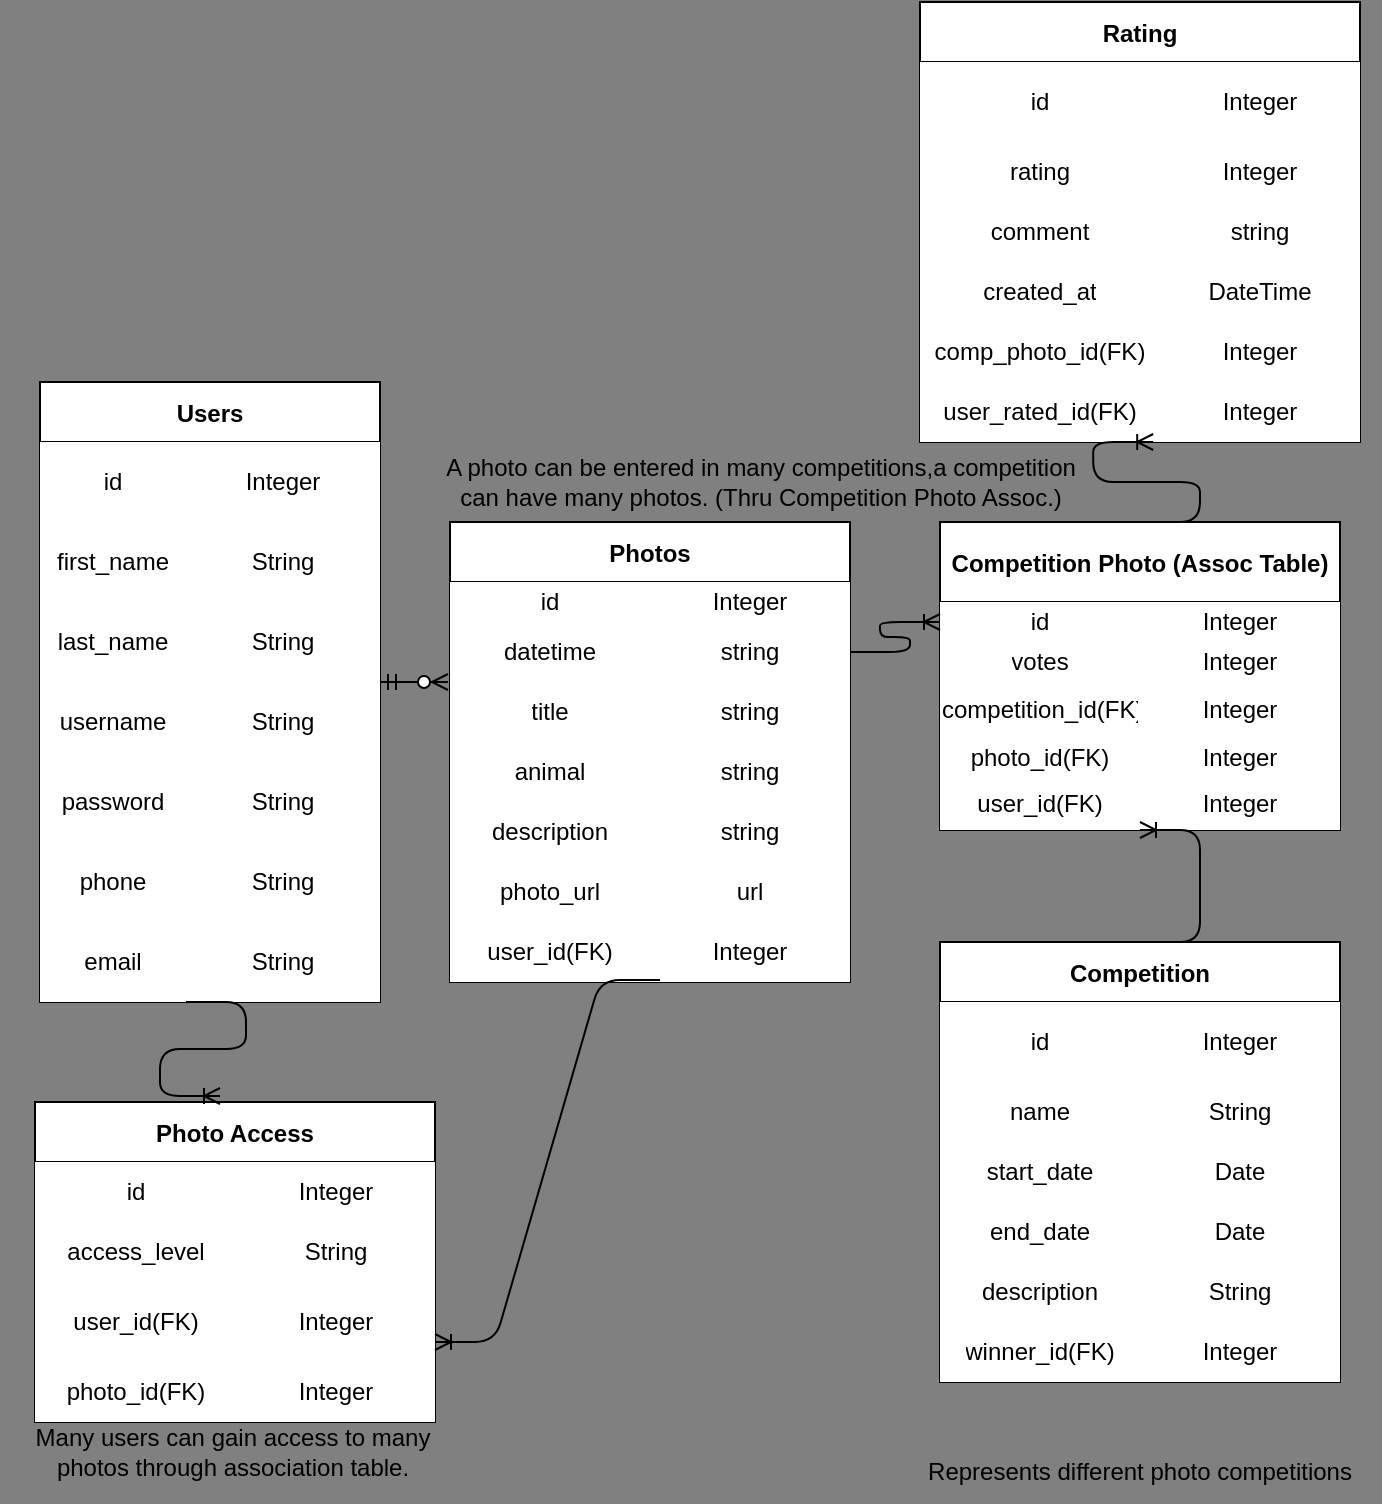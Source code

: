 <mxfile>
    <diagram id="8ulODFv3efhb9_DeGFup" name="Page-1">
        <mxGraphModel dx="866" dy="468" grid="1" gridSize="10" guides="1" tooltips="1" connect="1" arrows="1" fold="1" page="1" pageScale="1" pageWidth="850" pageHeight="1100" background="#808080" math="0" shadow="0">
            <root>
                <mxCell id="0"/>
                <mxCell id="1" parent="0"/>
                <mxCell id="2" value="Users" style="shape=table;startSize=30;container=1;collapsible=0;childLayout=tableLayout;fontStyle=1;align=center;movable=1;resizable=1;rotatable=1;deletable=1;editable=1;connectable=1;swimlaneFillColor=none;fillStyle=solid;" parent="1" vertex="1">
                    <mxGeometry x="20" y="230" width="170" height="310" as="geometry"/>
                </mxCell>
                <mxCell id="3" value="" style="shape=tableRow;horizontal=0;startSize=0;swimlaneHead=0;swimlaneBody=0;top=0;left=0;bottom=0;right=0;collapsible=0;dropTarget=0;fillColor=none;points=[[0,0.5],[1,0.5]];portConstraint=eastwest;movable=0;resizable=0;rotatable=0;deletable=0;editable=0;connectable=0;" parent="2" vertex="1">
                    <mxGeometry y="30" width="170" height="40" as="geometry"/>
                </mxCell>
                <mxCell id="4" value="id" style="shape=partialRectangle;html=1;whiteSpace=wrap;connectable=1;fillColor=default;top=0;left=0;bottom=0;right=0;overflow=hidden;movable=1;resizable=1;rotatable=1;deletable=1;editable=1;" parent="3" vertex="1">
                    <mxGeometry width="73" height="40" as="geometry">
                        <mxRectangle width="73" height="40" as="alternateBounds"/>
                    </mxGeometry>
                </mxCell>
                <mxCell id="5" value="Integer" style="shape=partialRectangle;html=1;whiteSpace=wrap;connectable=1;fillColor=default;top=0;left=0;bottom=0;right=0;overflow=hidden;movable=1;resizable=1;rotatable=1;deletable=1;editable=1;" parent="3" vertex="1">
                    <mxGeometry x="73" width="97" height="40" as="geometry">
                        <mxRectangle width="97" height="40" as="alternateBounds"/>
                    </mxGeometry>
                </mxCell>
                <mxCell id="6" value="" style="shape=tableRow;horizontal=0;startSize=0;swimlaneHead=0;swimlaneBody=0;top=0;left=0;bottom=0;right=0;collapsible=0;dropTarget=0;fillColor=none;points=[[0,0.5],[1,0.5]];portConstraint=eastwest;movable=0;resizable=0;rotatable=0;deletable=0;editable=0;connectable=0;" parent="2" vertex="1">
                    <mxGeometry y="70" width="170" height="40" as="geometry"/>
                </mxCell>
                <mxCell id="7" value="first_name" style="shape=partialRectangle;html=1;whiteSpace=wrap;connectable=1;fillColor=default;top=0;left=0;bottom=0;right=0;overflow=hidden;movable=1;resizable=1;rotatable=1;deletable=1;editable=1;" parent="6" vertex="1">
                    <mxGeometry width="73" height="40" as="geometry">
                        <mxRectangle width="73" height="40" as="alternateBounds"/>
                    </mxGeometry>
                </mxCell>
                <mxCell id="8" value="String" style="shape=partialRectangle;html=1;whiteSpace=wrap;connectable=1;fillColor=default;top=0;left=0;bottom=0;right=0;overflow=hidden;movable=1;resizable=1;rotatable=1;deletable=1;editable=1;" parent="6" vertex="1">
                    <mxGeometry x="73" width="97" height="40" as="geometry">
                        <mxRectangle width="97" height="40" as="alternateBounds"/>
                    </mxGeometry>
                </mxCell>
                <mxCell id="9" style="shape=tableRow;horizontal=0;startSize=0;swimlaneHead=0;swimlaneBody=0;top=0;left=0;bottom=0;right=0;collapsible=0;dropTarget=0;fillColor=none;points=[[0,0.5],[1,0.5]];portConstraint=eastwest;movable=0;resizable=0;rotatable=0;deletable=0;editable=0;connectable=0;" parent="2" vertex="1">
                    <mxGeometry y="110" width="170" height="40" as="geometry"/>
                </mxCell>
                <mxCell id="10" value="last_name" style="shape=partialRectangle;html=1;whiteSpace=wrap;connectable=1;fillColor=default;top=0;left=0;bottom=0;right=0;overflow=hidden;movable=1;resizable=1;rotatable=1;deletable=1;editable=1;" parent="9" vertex="1">
                    <mxGeometry width="73" height="40" as="geometry">
                        <mxRectangle width="73" height="40" as="alternateBounds"/>
                    </mxGeometry>
                </mxCell>
                <mxCell id="11" value="String" style="shape=partialRectangle;html=1;whiteSpace=wrap;connectable=1;fillColor=default;top=0;left=0;bottom=0;right=0;overflow=hidden;movable=1;resizable=1;rotatable=1;deletable=1;editable=1;" parent="9" vertex="1">
                    <mxGeometry x="73" width="97" height="40" as="geometry">
                        <mxRectangle width="97" height="40" as="alternateBounds"/>
                    </mxGeometry>
                </mxCell>
                <mxCell id="12" value="" style="shape=tableRow;horizontal=0;startSize=0;swimlaneHead=0;swimlaneBody=0;top=0;left=0;bottom=0;right=0;collapsible=0;dropTarget=0;fillColor=none;points=[[0,0.5],[1,0.5]];portConstraint=eastwest;movable=0;resizable=0;rotatable=0;deletable=0;editable=0;connectable=0;" parent="2" vertex="1">
                    <mxGeometry y="150" width="170" height="40" as="geometry"/>
                </mxCell>
                <mxCell id="13" value="username" style="shape=partialRectangle;html=1;whiteSpace=wrap;connectable=1;fillColor=default;top=0;left=0;bottom=0;right=0;overflow=hidden;movable=1;resizable=1;rotatable=1;deletable=1;editable=1;" parent="12" vertex="1">
                    <mxGeometry width="73" height="40" as="geometry">
                        <mxRectangle width="73" height="40" as="alternateBounds"/>
                    </mxGeometry>
                </mxCell>
                <mxCell id="14" value="String" style="shape=partialRectangle;html=1;whiteSpace=wrap;connectable=1;fillColor=default;top=0;left=0;bottom=0;right=0;overflow=hidden;movable=1;resizable=1;rotatable=1;deletable=1;editable=1;" parent="12" vertex="1">
                    <mxGeometry x="73" width="97" height="40" as="geometry">
                        <mxRectangle width="97" height="40" as="alternateBounds"/>
                    </mxGeometry>
                </mxCell>
                <mxCell id="15" value="" style="shape=tableRow;horizontal=0;startSize=0;swimlaneHead=0;swimlaneBody=0;top=0;left=0;bottom=0;right=0;collapsible=0;dropTarget=0;fillColor=none;points=[[0,0.5],[1,0.5]];portConstraint=eastwest;movable=0;resizable=0;rotatable=0;deletable=0;editable=0;connectable=0;" parent="2" vertex="1">
                    <mxGeometry y="190" width="170" height="40" as="geometry"/>
                </mxCell>
                <mxCell id="16" value="password" style="shape=partialRectangle;html=1;whiteSpace=wrap;connectable=1;fillColor=default;top=0;left=0;bottom=0;right=0;overflow=hidden;movable=1;resizable=1;rotatable=1;deletable=1;editable=1;" parent="15" vertex="1">
                    <mxGeometry width="73" height="40" as="geometry">
                        <mxRectangle width="73" height="40" as="alternateBounds"/>
                    </mxGeometry>
                </mxCell>
                <mxCell id="17" value="String" style="shape=partialRectangle;html=1;whiteSpace=wrap;connectable=1;fillColor=default;top=0;left=0;bottom=0;right=0;overflow=hidden;movable=1;resizable=1;rotatable=1;deletable=1;editable=1;" parent="15" vertex="1">
                    <mxGeometry x="73" width="97" height="40" as="geometry">
                        <mxRectangle width="97" height="40" as="alternateBounds"/>
                    </mxGeometry>
                </mxCell>
                <mxCell id="18" value="" style="shape=tableRow;horizontal=0;startSize=0;swimlaneHead=0;swimlaneBody=0;top=0;left=0;bottom=0;right=0;collapsible=0;dropTarget=0;fillColor=none;points=[[0,0.5],[1,0.5]];portConstraint=eastwest;movable=0;resizable=0;rotatable=0;deletable=0;editable=0;connectable=0;" parent="2" vertex="1">
                    <mxGeometry y="230" width="170" height="40" as="geometry"/>
                </mxCell>
                <mxCell id="19" value="phone" style="shape=partialRectangle;html=1;whiteSpace=wrap;connectable=1;fillColor=default;top=0;left=0;bottom=0;right=0;overflow=hidden;movable=1;resizable=1;rotatable=1;deletable=1;editable=1;" parent="18" vertex="1">
                    <mxGeometry width="73" height="40" as="geometry">
                        <mxRectangle width="73" height="40" as="alternateBounds"/>
                    </mxGeometry>
                </mxCell>
                <mxCell id="20" value="String" style="shape=partialRectangle;html=1;whiteSpace=wrap;connectable=1;fillColor=default;top=0;left=0;bottom=0;right=0;overflow=hidden;movable=1;resizable=1;rotatable=1;deletable=1;editable=1;" parent="18" vertex="1">
                    <mxGeometry x="73" width="97" height="40" as="geometry">
                        <mxRectangle width="97" height="40" as="alternateBounds"/>
                    </mxGeometry>
                </mxCell>
                <mxCell id="21" style="shape=tableRow;horizontal=0;startSize=0;swimlaneHead=0;swimlaneBody=0;top=0;left=0;bottom=0;right=0;collapsible=0;dropTarget=0;fillColor=none;points=[[0,0.5],[1,0.5]];portConstraint=eastwest;movable=0;resizable=0;rotatable=0;deletable=0;editable=0;connectable=0;" parent="2" vertex="1">
                    <mxGeometry y="270" width="170" height="40" as="geometry"/>
                </mxCell>
                <mxCell id="22" value="email" style="shape=partialRectangle;html=1;whiteSpace=wrap;connectable=1;fillColor=default;top=0;left=0;bottom=0;right=0;overflow=hidden;movable=1;resizable=1;rotatable=1;deletable=1;editable=1;" parent="21" vertex="1">
                    <mxGeometry width="73" height="40" as="geometry">
                        <mxRectangle width="73" height="40" as="alternateBounds"/>
                    </mxGeometry>
                </mxCell>
                <mxCell id="23" value="String" style="shape=partialRectangle;html=1;whiteSpace=wrap;connectable=1;fillColor=default;top=0;left=0;bottom=0;right=0;overflow=hidden;movable=1;resizable=1;rotatable=1;deletable=1;editable=1;" parent="21" vertex="1">
                    <mxGeometry x="73" width="97" height="40" as="geometry">
                        <mxRectangle width="97" height="40" as="alternateBounds"/>
                    </mxGeometry>
                </mxCell>
                <mxCell id="40" value="Photos" style="shape=table;startSize=30;container=1;collapsible=0;childLayout=tableLayout;fontStyle=1;align=center;" parent="1" vertex="1">
                    <mxGeometry x="225" y="300" width="200" height="230" as="geometry"/>
                </mxCell>
                <mxCell id="41" value="" style="shape=tableRow;horizontal=0;startSize=0;swimlaneHead=0;swimlaneBody=0;top=0;left=0;bottom=0;right=0;collapsible=0;dropTarget=0;fillColor=none;points=[[0,0.5],[1,0.5]];portConstraint=eastwest;" parent="40" vertex="1">
                    <mxGeometry y="30" width="200" height="20" as="geometry"/>
                </mxCell>
                <mxCell id="42" value="id" style="shape=partialRectangle;html=1;whiteSpace=wrap;connectable=0;fillColor=default;top=0;left=0;bottom=0;right=0;overflow=hidden;" parent="41" vertex="1">
                    <mxGeometry width="100" height="20" as="geometry">
                        <mxRectangle width="100" height="20" as="alternateBounds"/>
                    </mxGeometry>
                </mxCell>
                <mxCell id="43" value="Integer" style="shape=partialRectangle;html=1;whiteSpace=wrap;connectable=0;fillColor=default;top=0;left=0;bottom=0;right=0;overflow=hidden;" parent="41" vertex="1">
                    <mxGeometry x="100" width="100" height="20" as="geometry">
                        <mxRectangle width="100" height="20" as="alternateBounds"/>
                    </mxGeometry>
                </mxCell>
                <mxCell id="45" value="" style="shape=tableRow;horizontal=0;startSize=0;swimlaneHead=0;swimlaneBody=0;top=0;left=0;bottom=0;right=0;collapsible=0;dropTarget=0;fillColor=none;points=[[0,0.5],[1,0.5]];portConstraint=eastwest;" parent="40" vertex="1">
                    <mxGeometry y="50" width="200" height="30" as="geometry"/>
                </mxCell>
                <mxCell id="46" value="datetime" style="shape=partialRectangle;html=1;whiteSpace=wrap;connectable=0;fillColor=default;top=0;left=0;bottom=0;right=0;overflow=hidden;" parent="45" vertex="1">
                    <mxGeometry width="100" height="30" as="geometry">
                        <mxRectangle width="100" height="30" as="alternateBounds"/>
                    </mxGeometry>
                </mxCell>
                <mxCell id="47" value="string" style="shape=partialRectangle;html=1;whiteSpace=wrap;connectable=0;fillColor=default;top=0;left=0;bottom=0;right=0;overflow=hidden;" parent="45" vertex="1">
                    <mxGeometry x="100" width="100" height="30" as="geometry">
                        <mxRectangle width="100" height="30" as="alternateBounds"/>
                    </mxGeometry>
                </mxCell>
                <mxCell id="333" style="shape=tableRow;horizontal=0;startSize=0;swimlaneHead=0;swimlaneBody=0;top=0;left=0;bottom=0;right=0;collapsible=0;dropTarget=0;fillColor=none;points=[[0,0.5],[1,0.5]];portConstraint=eastwest;" parent="40" vertex="1">
                    <mxGeometry y="80" width="200" height="30" as="geometry"/>
                </mxCell>
                <mxCell id="334" value="title" style="shape=partialRectangle;html=1;whiteSpace=wrap;connectable=0;fillColor=default;top=0;left=0;bottom=0;right=0;overflow=hidden;" parent="333" vertex="1">
                    <mxGeometry width="100" height="30" as="geometry">
                        <mxRectangle width="100" height="30" as="alternateBounds"/>
                    </mxGeometry>
                </mxCell>
                <mxCell id="335" value="string" style="shape=partialRectangle;html=1;whiteSpace=wrap;connectable=0;fillColor=default;top=0;left=0;bottom=0;right=0;overflow=hidden;" parent="333" vertex="1">
                    <mxGeometry x="100" width="100" height="30" as="geometry">
                        <mxRectangle width="100" height="30" as="alternateBounds"/>
                    </mxGeometry>
                </mxCell>
                <mxCell id="348" style="shape=tableRow;horizontal=0;startSize=0;swimlaneHead=0;swimlaneBody=0;top=0;left=0;bottom=0;right=0;collapsible=0;dropTarget=0;fillColor=none;points=[[0,0.5],[1,0.5]];portConstraint=eastwest;" vertex="1" parent="40">
                    <mxGeometry y="110" width="200" height="30" as="geometry"/>
                </mxCell>
                <mxCell id="349" value="animal" style="shape=partialRectangle;html=1;whiteSpace=wrap;connectable=0;fillColor=default;top=0;left=0;bottom=0;right=0;overflow=hidden;" vertex="1" parent="348">
                    <mxGeometry width="100" height="30" as="geometry">
                        <mxRectangle width="100" height="30" as="alternateBounds"/>
                    </mxGeometry>
                </mxCell>
                <mxCell id="350" value="string" style="shape=partialRectangle;html=1;whiteSpace=wrap;connectable=0;fillColor=default;top=0;left=0;bottom=0;right=0;overflow=hidden;" vertex="1" parent="348">
                    <mxGeometry x="100" width="100" height="30" as="geometry">
                        <mxRectangle width="100" height="30" as="alternateBounds"/>
                    </mxGeometry>
                </mxCell>
                <mxCell id="336" style="shape=tableRow;horizontal=0;startSize=0;swimlaneHead=0;swimlaneBody=0;top=0;left=0;bottom=0;right=0;collapsible=0;dropTarget=0;fillColor=none;points=[[0,0.5],[1,0.5]];portConstraint=eastwest;" parent="40" vertex="1">
                    <mxGeometry y="140" width="200" height="30" as="geometry"/>
                </mxCell>
                <mxCell id="337" value="description" style="shape=partialRectangle;html=1;whiteSpace=wrap;connectable=0;fillColor=default;top=0;left=0;bottom=0;right=0;overflow=hidden;" parent="336" vertex="1">
                    <mxGeometry width="100" height="30" as="geometry">
                        <mxRectangle width="100" height="30" as="alternateBounds"/>
                    </mxGeometry>
                </mxCell>
                <mxCell id="338" value="string" style="shape=partialRectangle;html=1;whiteSpace=wrap;connectable=0;fillColor=default;top=0;left=0;bottom=0;right=0;overflow=hidden;" parent="336" vertex="1">
                    <mxGeometry x="100" width="100" height="30" as="geometry">
                        <mxRectangle width="100" height="30" as="alternateBounds"/>
                    </mxGeometry>
                </mxCell>
                <mxCell id="122" style="shape=tableRow;horizontal=0;startSize=0;swimlaneHead=0;swimlaneBody=0;top=0;left=0;bottom=0;right=0;collapsible=0;dropTarget=0;fillColor=none;points=[[0,0.5],[1,0.5]];portConstraint=eastwest;" parent="40" vertex="1">
                    <mxGeometry y="170" width="200" height="30" as="geometry"/>
                </mxCell>
                <mxCell id="123" value="photo_url" style="shape=partialRectangle;html=1;whiteSpace=wrap;connectable=0;fillColor=default;top=0;left=0;bottom=0;right=0;overflow=hidden;" parent="122" vertex="1">
                    <mxGeometry width="100" height="30" as="geometry">
                        <mxRectangle width="100" height="30" as="alternateBounds"/>
                    </mxGeometry>
                </mxCell>
                <mxCell id="124" value="url" style="shape=partialRectangle;html=1;whiteSpace=wrap;connectable=0;fillColor=default;top=0;left=0;bottom=0;right=0;overflow=hidden;" parent="122" vertex="1">
                    <mxGeometry x="100" width="100" height="30" as="geometry">
                        <mxRectangle width="100" height="30" as="alternateBounds"/>
                    </mxGeometry>
                </mxCell>
                <mxCell id="294" style="shape=tableRow;horizontal=0;startSize=0;swimlaneHead=0;swimlaneBody=0;top=0;left=0;bottom=0;right=0;collapsible=0;dropTarget=0;fillColor=none;points=[[0,0.5],[1,0.5]];portConstraint=eastwest;" parent="40" vertex="1">
                    <mxGeometry y="200" width="200" height="30" as="geometry"/>
                </mxCell>
                <mxCell id="295" value="user_id(FK)" style="shape=partialRectangle;html=1;whiteSpace=wrap;connectable=0;fillColor=default;top=0;left=0;bottom=0;right=0;overflow=hidden;" parent="294" vertex="1">
                    <mxGeometry width="100" height="30" as="geometry">
                        <mxRectangle width="100" height="30" as="alternateBounds"/>
                    </mxGeometry>
                </mxCell>
                <mxCell id="296" value="Integer" style="shape=partialRectangle;html=1;whiteSpace=wrap;connectable=0;fillColor=default;top=0;left=0;bottom=0;right=0;overflow=hidden;" parent="294" vertex="1">
                    <mxGeometry x="100" width="100" height="30" as="geometry">
                        <mxRectangle width="100" height="30" as="alternateBounds"/>
                    </mxGeometry>
                </mxCell>
                <mxCell id="96" value="Competition Photo (Assoc Table)" style="shape=table;startSize=40;container=1;collapsible=0;childLayout=tableLayout;fontStyle=1;align=center;fillColor=default;" parent="1" vertex="1">
                    <mxGeometry x="470" y="300" width="200" height="154" as="geometry"/>
                </mxCell>
                <mxCell id="97" value="" style="shape=tableRow;horizontal=0;startSize=0;swimlaneHead=0;swimlaneBody=0;top=0;left=0;bottom=0;right=0;collapsible=0;dropTarget=0;fillColor=none;points=[[0,0.5],[1,0.5]];portConstraint=eastwest;" parent="96" vertex="1">
                    <mxGeometry y="40" width="200" height="20" as="geometry"/>
                </mxCell>
                <mxCell id="98" value="id" style="shape=partialRectangle;html=1;whiteSpace=wrap;connectable=0;fillColor=default;top=0;left=0;bottom=0;right=0;overflow=hidden;" parent="97" vertex="1">
                    <mxGeometry width="100" height="20" as="geometry">
                        <mxRectangle width="100" height="20" as="alternateBounds"/>
                    </mxGeometry>
                </mxCell>
                <mxCell id="99" value="Integer" style="shape=partialRectangle;html=1;whiteSpace=wrap;connectable=0;fillColor=default;top=0;left=0;bottom=0;right=0;overflow=hidden;" parent="97" vertex="1">
                    <mxGeometry x="100" width="100" height="20" as="geometry">
                        <mxRectangle width="100" height="20" as="alternateBounds"/>
                    </mxGeometry>
                </mxCell>
                <mxCell id="339" style="shape=tableRow;horizontal=0;startSize=0;swimlaneHead=0;swimlaneBody=0;top=0;left=0;bottom=0;right=0;collapsible=0;dropTarget=0;fillColor=none;points=[[0,0.5],[1,0.5]];portConstraint=eastwest;" parent="96" vertex="1">
                    <mxGeometry y="60" width="200" height="20" as="geometry"/>
                </mxCell>
                <mxCell id="340" value="votes" style="shape=partialRectangle;html=1;whiteSpace=wrap;connectable=0;fillColor=default;top=0;left=0;bottom=0;right=0;overflow=hidden;" parent="339" vertex="1">
                    <mxGeometry width="100" height="20" as="geometry">
                        <mxRectangle width="100" height="20" as="alternateBounds"/>
                    </mxGeometry>
                </mxCell>
                <mxCell id="341" value="Integer" style="shape=partialRectangle;html=1;whiteSpace=wrap;connectable=0;fillColor=default;top=0;left=0;bottom=0;right=0;overflow=hidden;" parent="339" vertex="1">
                    <mxGeometry x="100" width="100" height="20" as="geometry">
                        <mxRectangle width="100" height="20" as="alternateBounds"/>
                    </mxGeometry>
                </mxCell>
                <mxCell id="100" value="" style="shape=tableRow;horizontal=0;startSize=0;swimlaneHead=0;swimlaneBody=0;top=0;left=0;bottom=0;right=0;collapsible=0;dropTarget=0;fillColor=none;points=[[0,0.5],[1,0.5]];portConstraint=eastwest;strokeColor=none;swimlaneLine=0;" parent="96" vertex="1">
                    <mxGeometry y="80" width="200" height="28" as="geometry"/>
                </mxCell>
                <mxCell id="101" value="competition_id(FK)" style="shape=partialRectangle;html=1;whiteSpace=wrap;connectable=0;fillColor=default;top=0;left=0;bottom=0;right=0;overflow=hidden;" parent="100" vertex="1">
                    <mxGeometry width="100" height="28" as="geometry">
                        <mxRectangle width="100" height="28" as="alternateBounds"/>
                    </mxGeometry>
                </mxCell>
                <mxCell id="102" value="Integer" style="shape=partialRectangle;html=1;whiteSpace=wrap;connectable=0;fillColor=default;top=0;left=0;bottom=0;right=0;overflow=hidden;" parent="100" vertex="1">
                    <mxGeometry x="100" width="100" height="28" as="geometry">
                        <mxRectangle width="100" height="28" as="alternateBounds"/>
                    </mxGeometry>
                </mxCell>
                <mxCell id="103" value="" style="shape=tableRow;horizontal=0;startSize=0;swimlaneHead=0;swimlaneBody=0;top=0;left=0;bottom=0;right=0;collapsible=0;dropTarget=0;fillColor=none;points=[[0,0.5],[1,0.5]];portConstraint=eastwest;strokeColor=none;swimlaneLine=0;" parent="96" vertex="1">
                    <mxGeometry y="108" width="200" height="19" as="geometry"/>
                </mxCell>
                <mxCell id="104" value="photo_id(FK)" style="shape=partialRectangle;html=1;whiteSpace=wrap;connectable=0;fillColor=default;top=0;left=0;bottom=0;right=0;overflow=hidden;" parent="103" vertex="1">
                    <mxGeometry width="100" height="19" as="geometry">
                        <mxRectangle width="100" height="19" as="alternateBounds"/>
                    </mxGeometry>
                </mxCell>
                <mxCell id="105" value="Integer" style="shape=partialRectangle;html=1;whiteSpace=wrap;connectable=0;fillColor=default;top=0;left=0;bottom=0;right=0;overflow=hidden;" parent="103" vertex="1">
                    <mxGeometry x="100" width="100" height="19" as="geometry">
                        <mxRectangle width="100" height="19" as="alternateBounds"/>
                    </mxGeometry>
                </mxCell>
                <mxCell id="239" style="shape=tableRow;horizontal=0;startSize=0;swimlaneHead=0;swimlaneBody=0;top=0;left=0;bottom=0;right=0;collapsible=0;dropTarget=0;fillColor=none;points=[[0,0.5],[1,0.5]];portConstraint=eastwest;strokeColor=none;swimlaneLine=0;" parent="96" vertex="1">
                    <mxGeometry y="127" width="200" height="27" as="geometry"/>
                </mxCell>
                <mxCell id="240" value="user_id(FK)" style="shape=partialRectangle;html=1;whiteSpace=wrap;connectable=0;fillColor=default;top=0;left=0;bottom=0;right=0;overflow=hidden;" parent="239" vertex="1">
                    <mxGeometry width="100" height="27" as="geometry">
                        <mxRectangle width="100" height="27" as="alternateBounds"/>
                    </mxGeometry>
                </mxCell>
                <mxCell id="241" value="Integer" style="shape=partialRectangle;html=1;whiteSpace=wrap;connectable=0;fillColor=default;top=0;left=0;bottom=0;right=0;overflow=hidden;" parent="239" vertex="1">
                    <mxGeometry x="100" width="100" height="27" as="geometry">
                        <mxRectangle width="100" height="27" as="alternateBounds"/>
                    </mxGeometry>
                </mxCell>
                <mxCell id="106" value="Photo Access" style="shape=table;startSize=30;container=1;collapsible=0;childLayout=tableLayout;fontStyle=1;align=center;" parent="1" vertex="1">
                    <mxGeometry x="17.5" y="590" width="200" height="160" as="geometry"/>
                </mxCell>
                <mxCell id="107" value="" style="shape=tableRow;horizontal=0;startSize=0;swimlaneHead=0;swimlaneBody=0;top=0;left=0;bottom=0;right=0;collapsible=0;dropTarget=0;fillColor=none;points=[[0,0.5],[1,0.5]];portConstraint=eastwest;" parent="106" vertex="1">
                    <mxGeometry y="30" width="200" height="30" as="geometry"/>
                </mxCell>
                <mxCell id="108" value="id" style="shape=partialRectangle;html=1;whiteSpace=wrap;connectable=0;fillColor=default;top=0;left=0;bottom=0;right=0;overflow=hidden;" parent="107" vertex="1">
                    <mxGeometry width="100" height="30" as="geometry">
                        <mxRectangle width="100" height="30" as="alternateBounds"/>
                    </mxGeometry>
                </mxCell>
                <mxCell id="109" value="Integer" style="shape=partialRectangle;html=1;whiteSpace=wrap;connectable=0;fillColor=default;top=0;left=0;bottom=0;right=0;overflow=hidden;" parent="107" vertex="1">
                    <mxGeometry x="100" width="100" height="30" as="geometry">
                        <mxRectangle width="100" height="30" as="alternateBounds"/>
                    </mxGeometry>
                </mxCell>
                <mxCell id="113" value="" style="shape=tableRow;horizontal=0;startSize=0;swimlaneHead=0;swimlaneBody=0;top=0;left=0;bottom=0;right=0;collapsible=0;dropTarget=0;fillColor=none;points=[[0,0.5],[1,0.5]];portConstraint=eastwest;" parent="106" vertex="1">
                    <mxGeometry y="60" width="200" height="30" as="geometry"/>
                </mxCell>
                <mxCell id="114" value="access_level" style="shape=partialRectangle;html=1;whiteSpace=wrap;connectable=0;fillColor=default;top=0;left=0;bottom=0;right=0;overflow=hidden;" parent="113" vertex="1">
                    <mxGeometry width="100" height="30" as="geometry">
                        <mxRectangle width="100" height="30" as="alternateBounds"/>
                    </mxGeometry>
                </mxCell>
                <mxCell id="115" value="String" style="shape=partialRectangle;html=1;whiteSpace=wrap;connectable=0;fillColor=default;top=0;left=0;bottom=0;right=0;overflow=hidden;" parent="113" vertex="1">
                    <mxGeometry x="100" width="100" height="30" as="geometry">
                        <mxRectangle width="100" height="30" as="alternateBounds"/>
                    </mxGeometry>
                </mxCell>
                <mxCell id="297" style="shape=tableRow;horizontal=0;startSize=0;swimlaneHead=0;swimlaneBody=0;top=0;left=0;bottom=0;right=0;collapsible=0;dropTarget=0;fillColor=none;points=[[0,0.5],[1,0.5]];portConstraint=eastwest;" parent="106" vertex="1">
                    <mxGeometry y="90" width="200" height="40" as="geometry"/>
                </mxCell>
                <mxCell id="298" value="user_id(FK)" style="shape=partialRectangle;html=1;whiteSpace=wrap;connectable=0;fillColor=default;top=0;left=0;bottom=0;right=0;overflow=hidden;" parent="297" vertex="1">
                    <mxGeometry width="100" height="40" as="geometry">
                        <mxRectangle width="100" height="40" as="alternateBounds"/>
                    </mxGeometry>
                </mxCell>
                <mxCell id="299" value="Integer" style="shape=partialRectangle;html=1;whiteSpace=wrap;connectable=0;fillColor=default;top=0;left=0;bottom=0;right=0;overflow=hidden;" parent="297" vertex="1">
                    <mxGeometry x="100" width="100" height="40" as="geometry">
                        <mxRectangle width="100" height="40" as="alternateBounds"/>
                    </mxGeometry>
                </mxCell>
                <mxCell id="300" style="shape=tableRow;horizontal=0;startSize=0;swimlaneHead=0;swimlaneBody=0;top=0;left=0;bottom=0;right=0;collapsible=0;dropTarget=0;fillColor=none;points=[[0,0.5],[1,0.5]];portConstraint=eastwest;" parent="106" vertex="1">
                    <mxGeometry y="130" width="200" height="30" as="geometry"/>
                </mxCell>
                <mxCell id="301" value="photo_id(FK)" style="shape=partialRectangle;html=1;whiteSpace=wrap;connectable=0;fillColor=default;top=0;left=0;bottom=0;right=0;overflow=hidden;" parent="300" vertex="1">
                    <mxGeometry width="100" height="30" as="geometry">
                        <mxRectangle width="100" height="30" as="alternateBounds"/>
                    </mxGeometry>
                </mxCell>
                <mxCell id="302" value="Integer" style="shape=partialRectangle;html=1;whiteSpace=wrap;connectable=0;fillColor=default;top=0;left=0;bottom=0;right=0;overflow=hidden;" parent="300" vertex="1">
                    <mxGeometry x="100" width="100" height="30" as="geometry">
                        <mxRectangle width="100" height="30" as="alternateBounds"/>
                    </mxGeometry>
                </mxCell>
                <mxCell id="255" value="Rating" style="shape=table;startSize=30;container=1;collapsible=0;childLayout=tableLayout;fontStyle=1;align=center;fillColor=default;" parent="1" vertex="1">
                    <mxGeometry x="460" y="40" width="220" height="220" as="geometry"/>
                </mxCell>
                <mxCell id="256" value="" style="shape=tableRow;horizontal=0;startSize=0;swimlaneHead=0;swimlaneBody=0;top=0;left=0;bottom=0;right=0;collapsible=0;dropTarget=0;fillColor=none;points=[[0,0.5],[1,0.5]];portConstraint=eastwest;" parent="255" vertex="1">
                    <mxGeometry y="30" width="220" height="40" as="geometry"/>
                </mxCell>
                <mxCell id="257" value="id" style="shape=partialRectangle;html=1;whiteSpace=wrap;connectable=0;fillColor=default;top=0;left=0;bottom=0;right=0;overflow=hidden;" parent="256" vertex="1">
                    <mxGeometry width="120" height="40" as="geometry">
                        <mxRectangle width="120" height="40" as="alternateBounds"/>
                    </mxGeometry>
                </mxCell>
                <mxCell id="258" value="Integer" style="shape=partialRectangle;html=1;whiteSpace=wrap;connectable=0;fillColor=default;top=0;left=0;bottom=0;right=0;overflow=hidden;" parent="256" vertex="1">
                    <mxGeometry x="120" width="100" height="40" as="geometry">
                        <mxRectangle width="100" height="40" as="alternateBounds"/>
                    </mxGeometry>
                </mxCell>
                <mxCell id="259" value="" style="shape=tableRow;horizontal=0;startSize=0;swimlaneHead=0;swimlaneBody=0;top=0;left=0;bottom=0;right=0;collapsible=0;dropTarget=0;fillColor=none;points=[[0,0.5],[1,0.5]];portConstraint=eastwest;strokeColor=none;swimlaneLine=0;" parent="255" vertex="1">
                    <mxGeometry y="70" width="220" height="30" as="geometry"/>
                </mxCell>
                <mxCell id="260" value="rating" style="shape=partialRectangle;html=1;whiteSpace=wrap;connectable=0;fillColor=default;top=0;left=0;bottom=0;right=0;overflow=hidden;" parent="259" vertex="1">
                    <mxGeometry width="120" height="30" as="geometry">
                        <mxRectangle width="120" height="30" as="alternateBounds"/>
                    </mxGeometry>
                </mxCell>
                <mxCell id="261" value="Integer" style="shape=partialRectangle;html=1;whiteSpace=wrap;connectable=0;fillColor=default;top=0;left=0;bottom=0;right=0;overflow=hidden;" parent="259" vertex="1">
                    <mxGeometry x="120" width="100" height="30" as="geometry">
                        <mxRectangle width="100" height="30" as="alternateBounds"/>
                    </mxGeometry>
                </mxCell>
                <mxCell id="342" style="shape=tableRow;horizontal=0;startSize=0;swimlaneHead=0;swimlaneBody=0;top=0;left=0;bottom=0;right=0;collapsible=0;dropTarget=0;fillColor=none;points=[[0,0.5],[1,0.5]];portConstraint=eastwest;strokeColor=none;swimlaneLine=0;" parent="255" vertex="1">
                    <mxGeometry y="100" width="220" height="30" as="geometry"/>
                </mxCell>
                <mxCell id="343" value="comment" style="shape=partialRectangle;html=1;whiteSpace=wrap;connectable=0;fillColor=default;top=0;left=0;bottom=0;right=0;overflow=hidden;" parent="342" vertex="1">
                    <mxGeometry width="120" height="30" as="geometry">
                        <mxRectangle width="120" height="30" as="alternateBounds"/>
                    </mxGeometry>
                </mxCell>
                <mxCell id="344" value="string" style="shape=partialRectangle;html=1;whiteSpace=wrap;connectable=0;fillColor=default;top=0;left=0;bottom=0;right=0;overflow=hidden;" parent="342" vertex="1">
                    <mxGeometry x="120" width="100" height="30" as="geometry">
                        <mxRectangle width="100" height="30" as="alternateBounds"/>
                    </mxGeometry>
                </mxCell>
                <mxCell id="345" style="shape=tableRow;horizontal=0;startSize=0;swimlaneHead=0;swimlaneBody=0;top=0;left=0;bottom=0;right=0;collapsible=0;dropTarget=0;fillColor=none;points=[[0,0.5],[1,0.5]];portConstraint=eastwest;strokeColor=none;swimlaneLine=0;" parent="255" vertex="1">
                    <mxGeometry y="130" width="220" height="30" as="geometry"/>
                </mxCell>
                <mxCell id="346" value="created_at" style="shape=partialRectangle;html=1;whiteSpace=wrap;connectable=0;fillColor=default;top=0;left=0;bottom=0;right=0;overflow=hidden;" parent="345" vertex="1">
                    <mxGeometry width="120" height="30" as="geometry">
                        <mxRectangle width="120" height="30" as="alternateBounds"/>
                    </mxGeometry>
                </mxCell>
                <mxCell id="347" value="DateTime" style="shape=partialRectangle;html=1;whiteSpace=wrap;connectable=0;fillColor=default;top=0;left=0;bottom=0;right=0;overflow=hidden;" parent="345" vertex="1">
                    <mxGeometry x="120" width="100" height="30" as="geometry">
                        <mxRectangle width="100" height="30" as="alternateBounds"/>
                    </mxGeometry>
                </mxCell>
                <mxCell id="262" value="" style="shape=tableRow;horizontal=0;startSize=0;swimlaneHead=0;swimlaneBody=0;top=0;left=0;bottom=0;right=0;collapsible=0;dropTarget=0;fillColor=none;points=[[0,0.5],[1,0.5]];portConstraint=eastwest;strokeColor=none;swimlaneLine=0;" parent="255" vertex="1">
                    <mxGeometry y="160" width="220" height="30" as="geometry"/>
                </mxCell>
                <mxCell id="263" value="comp_photo_id(FK)" style="shape=partialRectangle;html=1;whiteSpace=wrap;connectable=0;fillColor=default;top=0;left=0;bottom=0;right=0;overflow=hidden;" parent="262" vertex="1">
                    <mxGeometry width="120" height="30" as="geometry">
                        <mxRectangle width="120" height="30" as="alternateBounds"/>
                    </mxGeometry>
                </mxCell>
                <mxCell id="264" value="Integer" style="shape=partialRectangle;html=1;whiteSpace=wrap;connectable=0;fillColor=default;top=0;left=0;bottom=0;right=0;overflow=hidden;" parent="262" vertex="1">
                    <mxGeometry x="120" width="100" height="30" as="geometry">
                        <mxRectangle width="100" height="30" as="alternateBounds"/>
                    </mxGeometry>
                </mxCell>
                <mxCell id="265" style="shape=tableRow;horizontal=0;startSize=0;swimlaneHead=0;swimlaneBody=0;top=0;left=0;bottom=0;right=0;collapsible=0;dropTarget=0;fillColor=none;points=[[0,0.5],[1,0.5]];portConstraint=eastwest;strokeColor=none;swimlaneLine=0;" parent="255" vertex="1">
                    <mxGeometry y="190" width="220" height="30" as="geometry"/>
                </mxCell>
                <mxCell id="266" value="user_rated_id(FK)" style="shape=partialRectangle;html=1;whiteSpace=wrap;connectable=0;fillColor=default;top=0;left=0;bottom=0;right=0;overflow=hidden;" parent="265" vertex="1">
                    <mxGeometry width="120" height="30" as="geometry">
                        <mxRectangle width="120" height="30" as="alternateBounds"/>
                    </mxGeometry>
                </mxCell>
                <mxCell id="267" value="Integer" style="shape=partialRectangle;html=1;whiteSpace=wrap;connectable=0;fillColor=default;top=0;left=0;bottom=0;right=0;overflow=hidden;" parent="265" vertex="1">
                    <mxGeometry x="120" width="100" height="30" as="geometry">
                        <mxRectangle width="100" height="30" as="alternateBounds"/>
                    </mxGeometry>
                </mxCell>
                <mxCell id="268" value="Competition" style="shape=table;startSize=30;container=1;collapsible=0;childLayout=tableLayout;fontStyle=1;align=center;fillColor=default;" parent="1" vertex="1">
                    <mxGeometry x="470" y="510" width="200" height="220" as="geometry"/>
                </mxCell>
                <mxCell id="269" value="" style="shape=tableRow;horizontal=0;startSize=0;swimlaneHead=0;swimlaneBody=0;top=0;left=0;bottom=0;right=0;collapsible=0;dropTarget=0;fillColor=none;points=[[0,0.5],[1,0.5]];portConstraint=eastwest;" parent="268" vertex="1">
                    <mxGeometry y="30" width="200" height="40" as="geometry"/>
                </mxCell>
                <mxCell id="270" value="id" style="shape=partialRectangle;html=1;whiteSpace=wrap;connectable=0;fillColor=default;top=0;left=0;bottom=0;right=0;overflow=hidden;" parent="269" vertex="1">
                    <mxGeometry width="100" height="40" as="geometry">
                        <mxRectangle width="100" height="40" as="alternateBounds"/>
                    </mxGeometry>
                </mxCell>
                <mxCell id="271" value="Integer" style="shape=partialRectangle;html=1;whiteSpace=wrap;connectable=0;fillColor=default;top=0;left=0;bottom=0;right=0;overflow=hidden;" parent="269" vertex="1">
                    <mxGeometry x="100" width="100" height="40" as="geometry">
                        <mxRectangle width="100" height="40" as="alternateBounds"/>
                    </mxGeometry>
                </mxCell>
                <mxCell id="272" value="" style="shape=tableRow;horizontal=0;startSize=0;swimlaneHead=0;swimlaneBody=0;top=0;left=0;bottom=0;right=0;collapsible=0;dropTarget=0;fillColor=none;points=[[0,0.5],[1,0.5]];portConstraint=eastwest;strokeColor=none;swimlaneLine=0;" parent="268" vertex="1">
                    <mxGeometry y="70" width="200" height="30" as="geometry"/>
                </mxCell>
                <mxCell id="273" value="name" style="shape=partialRectangle;html=1;whiteSpace=wrap;connectable=0;fillColor=default;top=0;left=0;bottom=0;right=0;overflow=hidden;" parent="272" vertex="1">
                    <mxGeometry width="100" height="30" as="geometry">
                        <mxRectangle width="100" height="30" as="alternateBounds"/>
                    </mxGeometry>
                </mxCell>
                <mxCell id="274" value="String" style="shape=partialRectangle;html=1;whiteSpace=wrap;connectable=0;fillColor=default;top=0;left=0;bottom=0;right=0;overflow=hidden;" parent="272" vertex="1">
                    <mxGeometry x="100" width="100" height="30" as="geometry">
                        <mxRectangle width="100" height="30" as="alternateBounds"/>
                    </mxGeometry>
                </mxCell>
                <mxCell id="275" value="" style="shape=tableRow;horizontal=0;startSize=0;swimlaneHead=0;swimlaneBody=0;top=0;left=0;bottom=0;right=0;collapsible=0;dropTarget=0;fillColor=none;points=[[0,0.5],[1,0.5]];portConstraint=eastwest;strokeColor=none;swimlaneLine=0;" parent="268" vertex="1">
                    <mxGeometry y="100" width="200" height="30" as="geometry"/>
                </mxCell>
                <mxCell id="276" value="start_date" style="shape=partialRectangle;html=1;whiteSpace=wrap;connectable=0;fillColor=default;top=0;left=0;bottom=0;right=0;overflow=hidden;" parent="275" vertex="1">
                    <mxGeometry width="100" height="30" as="geometry">
                        <mxRectangle width="100" height="30" as="alternateBounds"/>
                    </mxGeometry>
                </mxCell>
                <mxCell id="277" value="Date" style="shape=partialRectangle;html=1;whiteSpace=wrap;connectable=0;fillColor=default;top=0;left=0;bottom=0;right=0;overflow=hidden;" parent="275" vertex="1">
                    <mxGeometry x="100" width="100" height="30" as="geometry">
                        <mxRectangle width="100" height="30" as="alternateBounds"/>
                    </mxGeometry>
                </mxCell>
                <mxCell id="306" style="shape=tableRow;horizontal=0;startSize=0;swimlaneHead=0;swimlaneBody=0;top=0;left=0;bottom=0;right=0;collapsible=0;dropTarget=0;fillColor=none;points=[[0,0.5],[1,0.5]];portConstraint=eastwest;strokeColor=none;swimlaneLine=0;" parent="268" vertex="1">
                    <mxGeometry y="130" width="200" height="30" as="geometry"/>
                </mxCell>
                <mxCell id="307" value="end_date" style="shape=partialRectangle;html=1;whiteSpace=wrap;connectable=0;fillColor=default;top=0;left=0;bottom=0;right=0;overflow=hidden;" parent="306" vertex="1">
                    <mxGeometry width="100" height="30" as="geometry">
                        <mxRectangle width="100" height="30" as="alternateBounds"/>
                    </mxGeometry>
                </mxCell>
                <mxCell id="308" value="Date" style="shape=partialRectangle;html=1;whiteSpace=wrap;connectable=0;fillColor=default;top=0;left=0;bottom=0;right=0;overflow=hidden;" parent="306" vertex="1">
                    <mxGeometry x="100" width="100" height="30" as="geometry">
                        <mxRectangle width="100" height="30" as="alternateBounds"/>
                    </mxGeometry>
                </mxCell>
                <mxCell id="284" style="shape=tableRow;horizontal=0;startSize=0;swimlaneHead=0;swimlaneBody=0;top=0;left=0;bottom=0;right=0;collapsible=0;dropTarget=0;fillColor=none;points=[[0,0.5],[1,0.5]];portConstraint=eastwest;strokeColor=none;swimlaneLine=0;" parent="268" vertex="1">
                    <mxGeometry y="160" width="200" height="30" as="geometry"/>
                </mxCell>
                <mxCell id="285" value="description" style="shape=partialRectangle;html=1;whiteSpace=wrap;connectable=0;fillColor=default;top=0;left=0;bottom=0;right=0;overflow=hidden;" parent="284" vertex="1">
                    <mxGeometry width="100" height="30" as="geometry">
                        <mxRectangle width="100" height="30" as="alternateBounds"/>
                    </mxGeometry>
                </mxCell>
                <mxCell id="286" value="String" style="shape=partialRectangle;html=1;whiteSpace=wrap;connectable=0;fillColor=default;top=0;left=0;bottom=0;right=0;overflow=hidden;" parent="284" vertex="1">
                    <mxGeometry x="100" width="100" height="30" as="geometry">
                        <mxRectangle width="100" height="30" as="alternateBounds"/>
                    </mxGeometry>
                </mxCell>
                <mxCell id="281" style="shape=tableRow;horizontal=0;startSize=0;swimlaneHead=0;swimlaneBody=0;top=0;left=0;bottom=0;right=0;collapsible=0;dropTarget=0;fillColor=none;points=[[0,0.5],[1,0.5]];portConstraint=eastwest;strokeColor=none;swimlaneLine=0;" parent="268" vertex="1">
                    <mxGeometry y="190" width="200" height="30" as="geometry"/>
                </mxCell>
                <mxCell id="282" value="winner_id(FK)" style="shape=partialRectangle;html=1;whiteSpace=wrap;connectable=0;fillColor=default;top=0;left=0;bottom=0;right=0;overflow=hidden;" parent="281" vertex="1">
                    <mxGeometry width="100" height="30" as="geometry">
                        <mxRectangle width="100" height="30" as="alternateBounds"/>
                    </mxGeometry>
                </mxCell>
                <mxCell id="283" value="Integer" style="shape=partialRectangle;html=1;whiteSpace=wrap;connectable=0;fillColor=default;top=0;left=0;bottom=0;right=0;overflow=hidden;" parent="281" vertex="1">
                    <mxGeometry x="100" width="100" height="30" as="geometry">
                        <mxRectangle width="100" height="30" as="alternateBounds"/>
                    </mxGeometry>
                </mxCell>
                <mxCell id="305" value="" style="edgeStyle=entityRelationEdgeStyle;fontSize=12;html=1;endArrow=ERzeroToMany;startArrow=ERmandOne;exitX=1;exitY=1;exitDx=0;exitDy=0;" parent="1" source="11" edge="1">
                    <mxGeometry width="100" height="100" relative="1" as="geometry">
                        <mxPoint x="370" y="550" as="sourcePoint"/>
                        <mxPoint x="224" y="380" as="targetPoint"/>
                    </mxGeometry>
                </mxCell>
                <mxCell id="313" value="Many users can gain access to many photos through association table." style="text;html=1;strokeColor=none;fillColor=none;align=center;verticalAlign=middle;whiteSpace=wrap;rounded=0;" parent="1" vertex="1">
                    <mxGeometry y="750" width="232.5" height="30" as="geometry"/>
                </mxCell>
                <mxCell id="314" value="Represents different photo competitions" style="text;html=1;strokeColor=none;fillColor=none;align=center;verticalAlign=middle;whiteSpace=wrap;rounded=0;" parent="1" vertex="1">
                    <mxGeometry x="450" y="760" width="240" height="30" as="geometry"/>
                </mxCell>
                <mxCell id="315" value="A photo can be entered in many competitions,a competition &lt;br&gt;can have many photos. (Thru Competition Photo Assoc.)" style="text;html=1;align=center;verticalAlign=middle;resizable=0;points=[];autosize=1;strokeColor=none;fillColor=none;" parent="1" vertex="1">
                    <mxGeometry x="210" y="260" width="340" height="40" as="geometry"/>
                </mxCell>
                <mxCell id="319" value="" style="edgeStyle=entityRelationEdgeStyle;fontSize=12;html=1;endArrow=ERoneToMany;exitX=1;exitY=0.5;exitDx=0;exitDy=0;entryX=0;entryY=0.5;entryDx=0;entryDy=0;" parent="1" source="45" target="97" edge="1">
                    <mxGeometry width="100" height="100" relative="1" as="geometry">
                        <mxPoint x="370" y="330" as="sourcePoint"/>
                        <mxPoint x="470" y="230" as="targetPoint"/>
                    </mxGeometry>
                </mxCell>
                <mxCell id="320" value="" style="edgeStyle=entityRelationEdgeStyle;fontSize=12;html=1;endArrow=ERoneToMany;exitX=0.5;exitY=0;exitDx=0;exitDy=0;entryX=0.5;entryY=1;entryDx=0;entryDy=0;" parent="1" source="268" target="96" edge="1">
                    <mxGeometry width="100" height="100" relative="1" as="geometry">
                        <mxPoint x="577.5" y="490" as="sourcePoint"/>
                        <mxPoint x="600" y="460" as="targetPoint"/>
                    </mxGeometry>
                </mxCell>
                <mxCell id="330" value="" style="edgeStyle=entityRelationEdgeStyle;fontSize=12;html=1;endArrow=ERoneToMany;entryX=1;entryY=0.75;entryDx=0;entryDy=0;exitX=0.525;exitY=0.967;exitDx=0;exitDy=0;exitPerimeter=0;" parent="1" source="294" target="106" edge="1">
                    <mxGeometry width="100" height="100" relative="1" as="geometry">
                        <mxPoint x="330" y="490" as="sourcePoint"/>
                        <mxPoint x="470" y="430" as="targetPoint"/>
                    </mxGeometry>
                </mxCell>
                <mxCell id="331" value="" style="edgeStyle=entityRelationEdgeStyle;fontSize=12;html=1;endArrow=ERoneToMany;entryX=0.53;entryY=1;entryDx=0;entryDy=0;entryPerimeter=0;exitX=0.5;exitY=0;exitDx=0;exitDy=0;" parent="1" source="96" target="265" edge="1">
                    <mxGeometry width="100" height="100" relative="1" as="geometry">
                        <mxPoint x="370" y="430" as="sourcePoint"/>
                        <mxPoint x="470" y="330" as="targetPoint"/>
                    </mxGeometry>
                </mxCell>
                <mxCell id="332" value="" style="edgeStyle=entityRelationEdgeStyle;fontSize=12;html=1;endArrow=ERoneToMany;exitX=0;exitY=1;exitDx=0;exitDy=0;" parent="1" source="23" edge="1">
                    <mxGeometry width="100" height="100" relative="1" as="geometry">
                        <mxPoint x="370" y="430" as="sourcePoint"/>
                        <mxPoint x="110" y="587" as="targetPoint"/>
                    </mxGeometry>
                </mxCell>
            </root>
        </mxGraphModel>
    </diagram>
</mxfile>